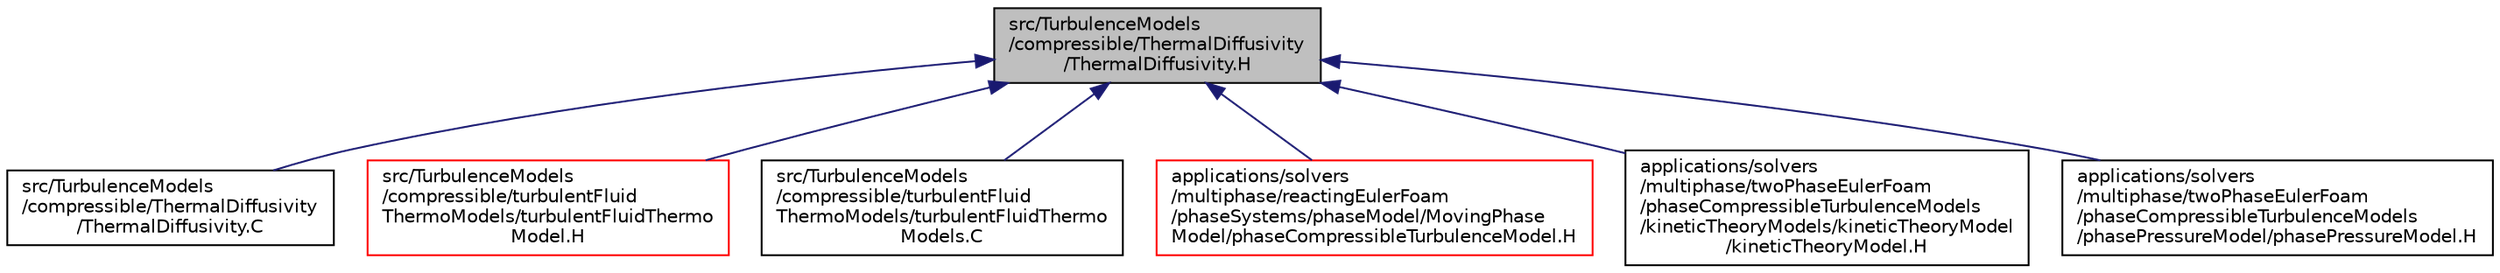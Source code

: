 digraph "src/TurbulenceModels/compressible/ThermalDiffusivity/ThermalDiffusivity.H"
{
  bgcolor="transparent";
  edge [fontname="Helvetica",fontsize="10",labelfontname="Helvetica",labelfontsize="10"];
  node [fontname="Helvetica",fontsize="10",shape=record];
  Node1 [label="src/TurbulenceModels\l/compressible/ThermalDiffusivity\l/ThermalDiffusivity.H",height=0.2,width=0.4,color="black", fillcolor="grey75", style="filled", fontcolor="black"];
  Node1 -> Node2 [dir="back",color="midnightblue",fontsize="10",style="solid",fontname="Helvetica"];
  Node2 [label="src/TurbulenceModels\l/compressible/ThermalDiffusivity\l/ThermalDiffusivity.C",height=0.2,width=0.4,color="black",URL="$a10715.html"];
  Node1 -> Node3 [dir="back",color="midnightblue",fontsize="10",style="solid",fontname="Helvetica"];
  Node3 [label="src/TurbulenceModels\l/compressible/turbulentFluid\lThermoModels/turbulentFluidThermo\lModel.H",height=0.2,width=0.4,color="red",URL="$a10756.html"];
  Node1 -> Node4 [dir="back",color="midnightblue",fontsize="10",style="solid",fontname="Helvetica"];
  Node4 [label="src/TurbulenceModels\l/compressible/turbulentFluid\lThermoModels/turbulentFluidThermo\lModels.C",height=0.2,width=0.4,color="black",URL="$a10757.html"];
  Node1 -> Node5 [dir="back",color="midnightblue",fontsize="10",style="solid",fontname="Helvetica"];
  Node5 [label="applications/solvers\l/multiphase/reactingEulerFoam\l/phaseSystems/phaseModel/MovingPhase\lModel/phaseCompressibleTurbulenceModel.H",height=0.2,width=0.4,color="red",URL="$a03813.html"];
  Node1 -> Node6 [dir="back",color="midnightblue",fontsize="10",style="solid",fontname="Helvetica"];
  Node6 [label="applications/solvers\l/multiphase/twoPhaseEulerFoam\l/phaseCompressibleTurbulenceModels\l/kineticTheoryModels/kineticTheoryModel\l/kineticTheoryModel.H",height=0.2,width=0.4,color="black",URL="$a03939.html"];
  Node1 -> Node7 [dir="back",color="midnightblue",fontsize="10",style="solid",fontname="Helvetica"];
  Node7 [label="applications/solvers\l/multiphase/twoPhaseEulerFoam\l/phaseCompressibleTurbulenceModels\l/phasePressureModel/phasePressureModel.H",height=0.2,width=0.4,color="black",URL="$a03981.html"];
}

